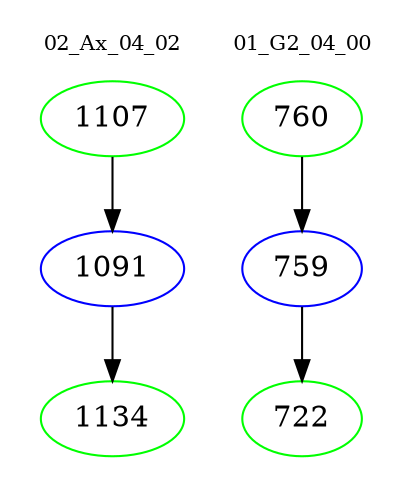 digraph{
subgraph cluster_0 {
color = white
label = "02_Ax_04_02";
fontsize=10;
T0_1107 [label="1107", color="green"]
T0_1107 -> T0_1091 [color="black"]
T0_1091 [label="1091", color="blue"]
T0_1091 -> T0_1134 [color="black"]
T0_1134 [label="1134", color="green"]
}
subgraph cluster_1 {
color = white
label = "01_G2_04_00";
fontsize=10;
T1_760 [label="760", color="green"]
T1_760 -> T1_759 [color="black"]
T1_759 [label="759", color="blue"]
T1_759 -> T1_722 [color="black"]
T1_722 [label="722", color="green"]
}
}
